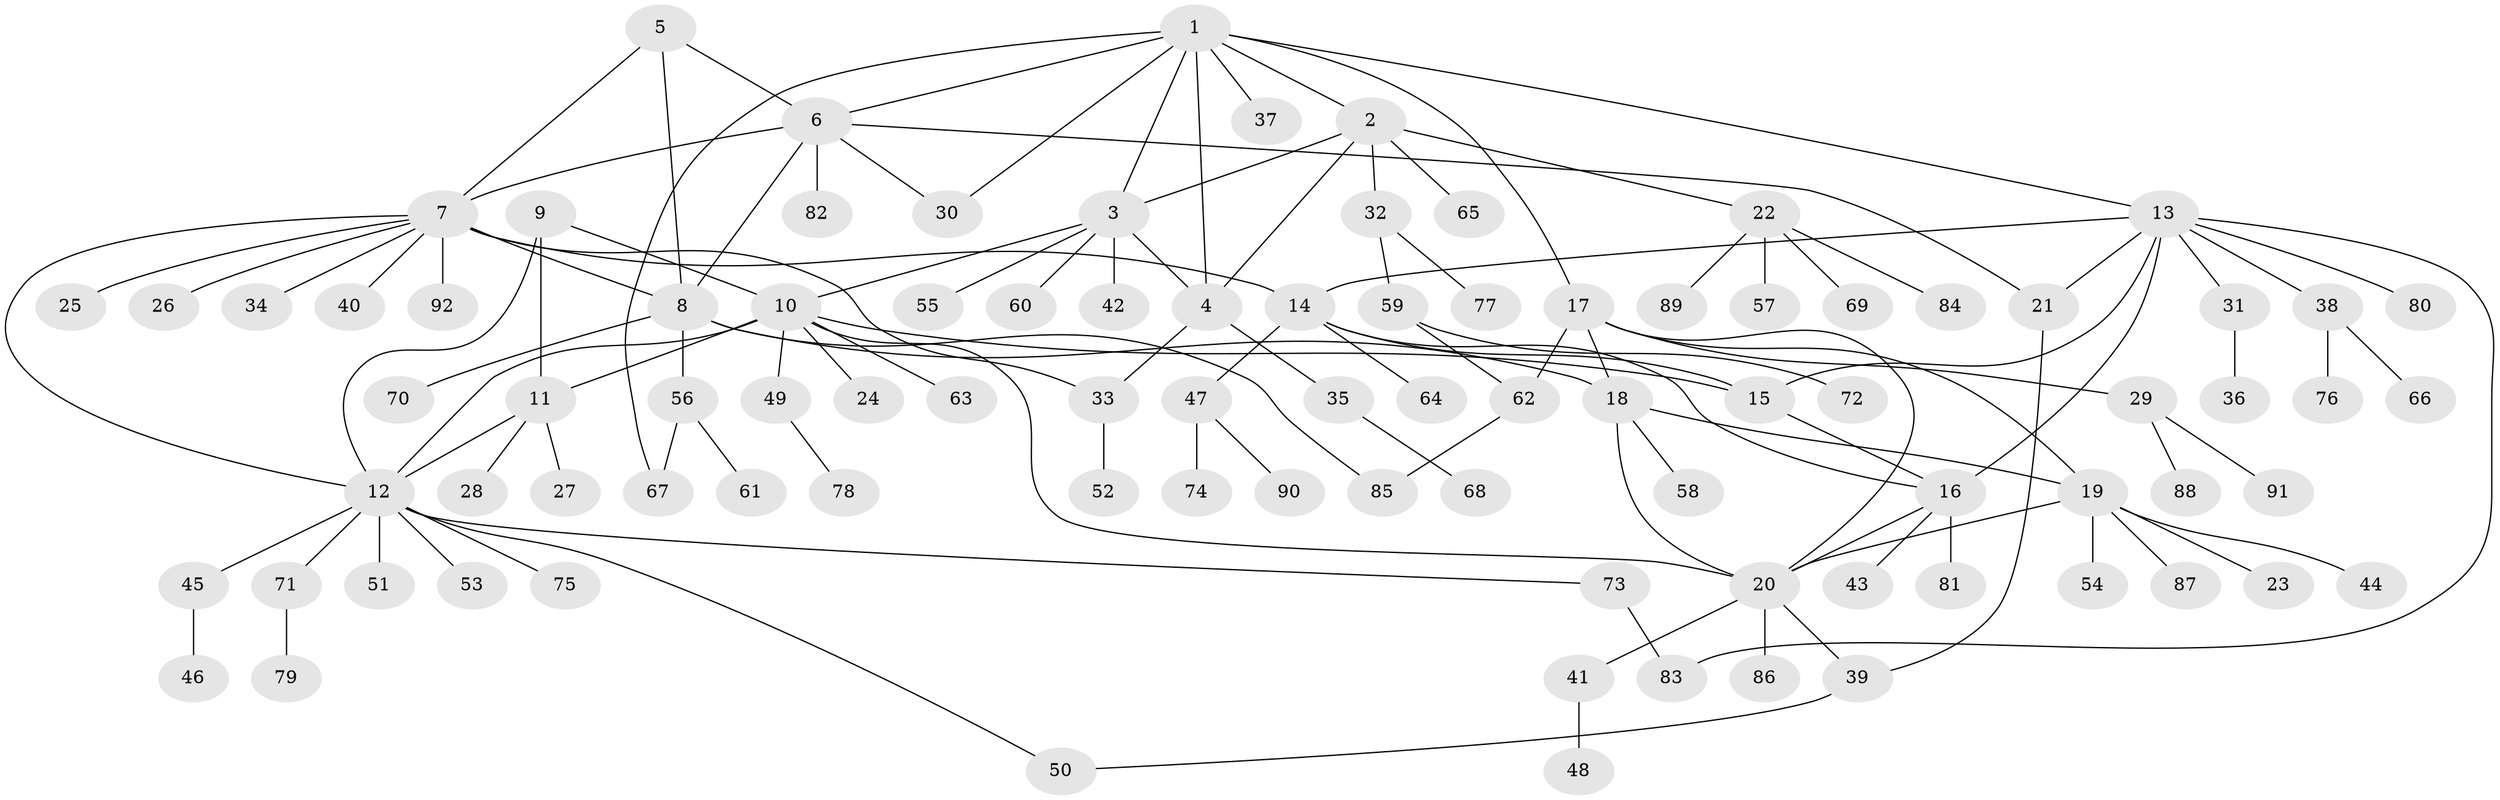 // coarse degree distribution, {11: 0.014925373134328358, 7: 0.029850746268656716, 5: 0.029850746268656716, 10: 0.029850746268656716, 2: 0.13432835820895522, 9: 0.029850746268656716, 4: 0.07462686567164178, 12: 0.014925373134328358, 6: 0.029850746268656716, 1: 0.5970149253731343, 3: 0.014925373134328358}
// Generated by graph-tools (version 1.1) at 2025/52/02/27/25 19:52:21]
// undirected, 92 vertices, 121 edges
graph export_dot {
graph [start="1"]
  node [color=gray90,style=filled];
  1;
  2;
  3;
  4;
  5;
  6;
  7;
  8;
  9;
  10;
  11;
  12;
  13;
  14;
  15;
  16;
  17;
  18;
  19;
  20;
  21;
  22;
  23;
  24;
  25;
  26;
  27;
  28;
  29;
  30;
  31;
  32;
  33;
  34;
  35;
  36;
  37;
  38;
  39;
  40;
  41;
  42;
  43;
  44;
  45;
  46;
  47;
  48;
  49;
  50;
  51;
  52;
  53;
  54;
  55;
  56;
  57;
  58;
  59;
  60;
  61;
  62;
  63;
  64;
  65;
  66;
  67;
  68;
  69;
  70;
  71;
  72;
  73;
  74;
  75;
  76;
  77;
  78;
  79;
  80;
  81;
  82;
  83;
  84;
  85;
  86;
  87;
  88;
  89;
  90;
  91;
  92;
  1 -- 2;
  1 -- 3;
  1 -- 4;
  1 -- 6;
  1 -- 13;
  1 -- 17;
  1 -- 30;
  1 -- 37;
  1 -- 67;
  2 -- 3;
  2 -- 4;
  2 -- 22;
  2 -- 32;
  2 -- 65;
  3 -- 4;
  3 -- 10;
  3 -- 42;
  3 -- 55;
  3 -- 60;
  4 -- 33;
  4 -- 35;
  5 -- 6;
  5 -- 7;
  5 -- 8;
  6 -- 7;
  6 -- 8;
  6 -- 21;
  6 -- 30;
  6 -- 82;
  7 -- 8;
  7 -- 12;
  7 -- 14;
  7 -- 25;
  7 -- 26;
  7 -- 33;
  7 -- 34;
  7 -- 40;
  7 -- 92;
  8 -- 18;
  8 -- 56;
  8 -- 70;
  8 -- 85;
  9 -- 10;
  9 -- 11;
  9 -- 12;
  10 -- 11;
  10 -- 12;
  10 -- 15;
  10 -- 20;
  10 -- 24;
  10 -- 49;
  10 -- 63;
  11 -- 12;
  11 -- 27;
  11 -- 28;
  12 -- 45;
  12 -- 50;
  12 -- 51;
  12 -- 53;
  12 -- 71;
  12 -- 73;
  12 -- 75;
  13 -- 14;
  13 -- 15;
  13 -- 16;
  13 -- 21;
  13 -- 31;
  13 -- 38;
  13 -- 80;
  13 -- 83;
  14 -- 15;
  14 -- 16;
  14 -- 47;
  14 -- 64;
  15 -- 16;
  16 -- 20;
  16 -- 43;
  16 -- 81;
  17 -- 18;
  17 -- 19;
  17 -- 20;
  17 -- 29;
  17 -- 62;
  18 -- 19;
  18 -- 20;
  18 -- 58;
  19 -- 20;
  19 -- 23;
  19 -- 44;
  19 -- 54;
  19 -- 87;
  20 -- 39;
  20 -- 41;
  20 -- 86;
  21 -- 39;
  22 -- 57;
  22 -- 69;
  22 -- 84;
  22 -- 89;
  29 -- 88;
  29 -- 91;
  31 -- 36;
  32 -- 59;
  32 -- 77;
  33 -- 52;
  35 -- 68;
  38 -- 66;
  38 -- 76;
  39 -- 50;
  41 -- 48;
  45 -- 46;
  47 -- 74;
  47 -- 90;
  49 -- 78;
  56 -- 61;
  56 -- 67;
  59 -- 62;
  59 -- 72;
  62 -- 85;
  71 -- 79;
  73 -- 83;
}
